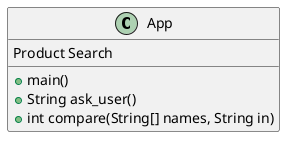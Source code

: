 @startuml
class App{
Product Search
+ main()
+String ask_user()
+int compare(String[] names, String in)

}
@enduml